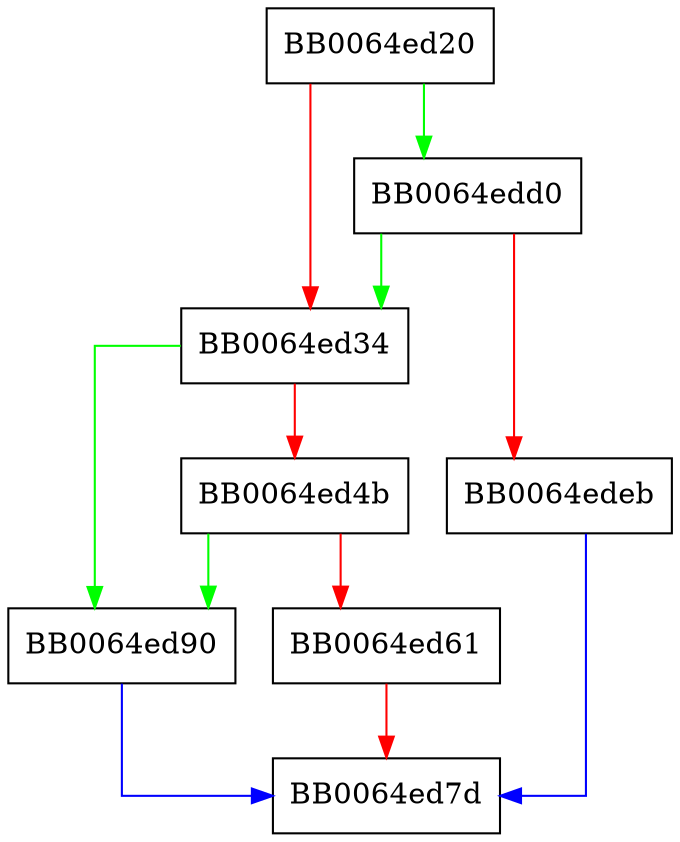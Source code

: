 digraph TS_CONF_set_signer_cert {
  node [shape="box"];
  graph [splines=ortho];
  BB0064ed20 -> BB0064edd0 [color="green"];
  BB0064ed20 -> BB0064ed34 [color="red"];
  BB0064ed34 -> BB0064ed90 [color="green"];
  BB0064ed34 -> BB0064ed4b [color="red"];
  BB0064ed4b -> BB0064ed90 [color="green"];
  BB0064ed4b -> BB0064ed61 [color="red"];
  BB0064ed61 -> BB0064ed7d [color="red"];
  BB0064ed90 -> BB0064ed7d [color="blue"];
  BB0064edd0 -> BB0064ed34 [color="green"];
  BB0064edd0 -> BB0064edeb [color="red"];
  BB0064edeb -> BB0064ed7d [color="blue"];
}